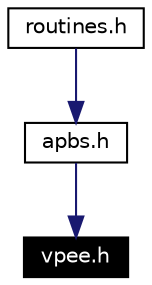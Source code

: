 digraph inheritance
{
  Node280 [shape="box",label="vpee.h",fontsize=10,height=0.2,width=0.4,fontname="Helvetica",color="black",style="filled" fontcolor="white"];
  Node281 -> Node280 [color="midnightblue",fontsize=10,style="solid",fontname="Helvetica"];
  Node281 [shape="box",label="apbs.h",fontsize=10,height=0.2,width=0.4,fontname="Helvetica",color="black",URL="$apbs_8h.html"];
  Node282 -> Node281 [color="midnightblue",fontsize=10,style="solid",fontname="Helvetica"];
  Node282 [shape="box",label="routines.h",fontsize=10,height=0.2,width=0.4,fontname="Helvetica",color="black",URL="$routines_8h.html"];
}
